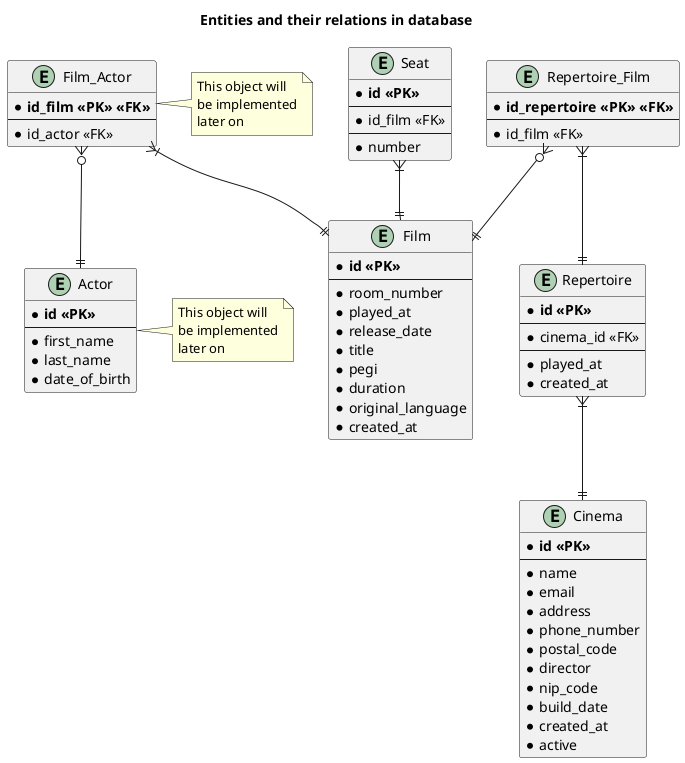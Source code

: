 @startuml
title Entities and their relations in database

entity Cinema {
    * **id <<PK>>**
    --
    * name
    * email
    * address
    * phone_number
    * postal_code
    * director
    * nip_code
    * build_date
    * created_at
    * active
}

entity Repertoire {
    * **id <<PK>>**
    --
    * cinema_id <<FK>>
    --
    * played_at
    * created_at
}

entity Film {
    * **id <<PK>>**
    --
    * room_number
    * played_at
    * release_date
    * title
    * pegi
    * duration
    * original_language
    * created_at
}

entity Repertoire_Film {
    * **id_repertoire <<PK>> <<FK>>**
    --
    * id_film <<FK>>
}

entity Seat {
    * **id <<PK>>**
    --
    * id_film <<FK>>
    --
    * number
}

entity Film_Actor {
    * **id_film <<PK>> <<FK>>**
    --
    * id_actor <<FK>>
}
note right: This object will\nbe implemented\nlater on
entity Actor {
    * **id <<PK>>**
    --
    * first_name
    * last_name
    * date_of_birth
}
note right: This object will\nbe implemented\nlater on
Repertoire      }|--|| Cinema
Repertoire_Film }o--|| Film
Repertoire_Film }|--|| Repertoire
Seat            }|--|| Film
Film_Actor      }|--|| Film
Film_Actor      }o--|| Actor
@enduml